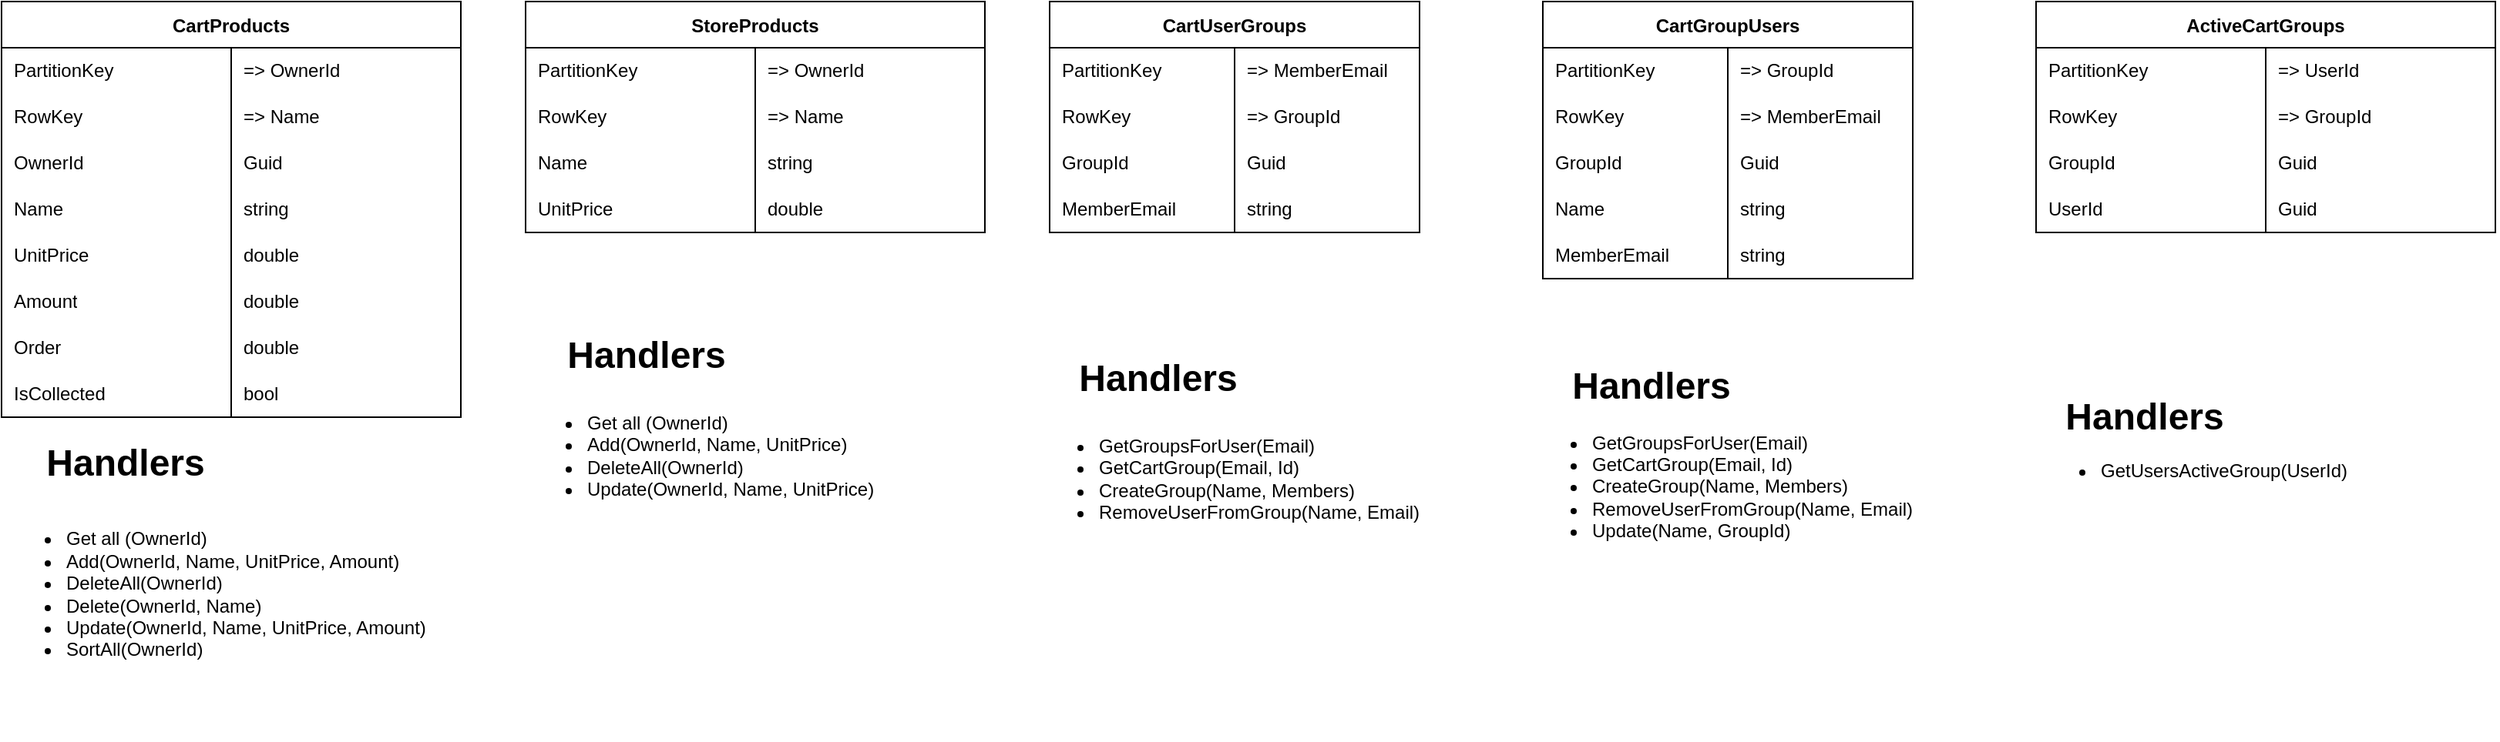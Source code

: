 <mxfile>
    <diagram id="Wj9RqVNcXVu28N-AGKkF" name="Page-1">
        <mxGraphModel dx="1179" dy="667" grid="1" gridSize="10" guides="1" tooltips="1" connect="1" arrows="1" fold="1" page="1" pageScale="1" pageWidth="55500" pageHeight="55500" math="0" shadow="0">
            <root>
                <mxCell id="0"/>
                <mxCell id="1" parent="0"/>
                <mxCell id="58" value="&lt;ul&gt;&lt;li&gt;&lt;span style=&quot;background-color: initial;&quot;&gt;Get all (OwnerId)&amp;nbsp;&lt;/span&gt;&lt;/li&gt;&lt;li&gt;&lt;span style=&quot;background-color: initial;&quot;&gt;Add(OwnerId, Name, UnitPrice)&lt;/span&gt;&lt;br&gt;&lt;/li&gt;&lt;li&gt;DeleteAll(OwnerId)&lt;/li&gt;&lt;li&gt;Update(OwnerId, Name, UnitPrice)&lt;/li&gt;&lt;/ul&gt;" style="text;strokeColor=none;fillColor=none;html=1;whiteSpace=wrap;verticalAlign=middle;overflow=hidden;" vertex="1" parent="1">
                    <mxGeometry x="378" y="240" width="300" height="190" as="geometry"/>
                </mxCell>
                <mxCell id="2" value="CartProducts" style="shape=table;startSize=30;container=1;collapsible=0;childLayout=tableLayout;fixedRows=1;rowLines=0;fontStyle=1;" vertex="1" parent="1">
                    <mxGeometry x="40" y="40" width="298" height="270" as="geometry"/>
                </mxCell>
                <mxCell id="3" value="" style="shape=tableRow;horizontal=0;startSize=0;swimlaneHead=0;swimlaneBody=0;top=0;left=0;bottom=0;right=0;collapsible=0;dropTarget=0;fillColor=none;points=[[0,0.5],[1,0.5]];portConstraint=eastwest;" vertex="1" parent="2">
                    <mxGeometry y="30" width="298" height="30" as="geometry"/>
                </mxCell>
                <mxCell id="5" value="&lt;span style=&quot;text-align: center;&quot;&gt;PartitionKey&lt;/span&gt;" style="shape=partialRectangle;html=1;whiteSpace=wrap;connectable=0;fillColor=none;top=0;left=0;bottom=0;right=0;align=left;spacingLeft=6;overflow=hidden;" vertex="1" parent="3">
                    <mxGeometry width="149" height="30" as="geometry">
                        <mxRectangle width="149" height="30" as="alternateBounds"/>
                    </mxGeometry>
                </mxCell>
                <mxCell id="21" value="=&amp;gt; OwnerId" style="shape=partialRectangle;html=1;whiteSpace=wrap;connectable=0;fillColor=none;top=0;left=0;bottom=0;right=0;align=left;spacingLeft=6;overflow=hidden;" vertex="1" parent="3">
                    <mxGeometry x="149" width="149" height="30" as="geometry">
                        <mxRectangle width="149" height="30" as="alternateBounds"/>
                    </mxGeometry>
                </mxCell>
                <mxCell id="6" value="" style="shape=tableRow;horizontal=0;startSize=0;swimlaneHead=0;swimlaneBody=0;top=0;left=0;bottom=0;right=0;collapsible=0;dropTarget=0;fillColor=none;points=[[0,0.5],[1,0.5]];portConstraint=eastwest;" vertex="1" parent="2">
                    <mxGeometry y="60" width="298" height="30" as="geometry"/>
                </mxCell>
                <mxCell id="8" value="RowKey" style="shape=partialRectangle;html=1;whiteSpace=wrap;connectable=0;fillColor=none;top=0;left=0;bottom=0;right=0;align=left;spacingLeft=6;overflow=hidden;" vertex="1" parent="6">
                    <mxGeometry width="149" height="30" as="geometry">
                        <mxRectangle width="149" height="30" as="alternateBounds"/>
                    </mxGeometry>
                </mxCell>
                <mxCell id="22" value="=&amp;gt; Name" style="shape=partialRectangle;html=1;whiteSpace=wrap;connectable=0;fillColor=none;top=0;left=0;bottom=0;right=0;align=left;spacingLeft=6;overflow=hidden;" vertex="1" parent="6">
                    <mxGeometry x="149" width="149" height="30" as="geometry">
                        <mxRectangle width="149" height="30" as="alternateBounds"/>
                    </mxGeometry>
                </mxCell>
                <mxCell id="102" style="shape=tableRow;horizontal=0;startSize=0;swimlaneHead=0;swimlaneBody=0;top=0;left=0;bottom=0;right=0;collapsible=0;dropTarget=0;fillColor=none;points=[[0,0.5],[1,0.5]];portConstraint=eastwest;" vertex="1" parent="2">
                    <mxGeometry y="90" width="298" height="30" as="geometry"/>
                </mxCell>
                <mxCell id="103" value="OwnerId" style="shape=partialRectangle;html=1;whiteSpace=wrap;connectable=0;fillColor=none;top=0;left=0;bottom=0;right=0;align=left;spacingLeft=6;overflow=hidden;" vertex="1" parent="102">
                    <mxGeometry width="149" height="30" as="geometry">
                        <mxRectangle width="149" height="30" as="alternateBounds"/>
                    </mxGeometry>
                </mxCell>
                <mxCell id="104" value="Guid" style="shape=partialRectangle;html=1;whiteSpace=wrap;connectable=0;fillColor=none;top=0;left=0;bottom=0;right=0;align=left;spacingLeft=6;overflow=hidden;" vertex="1" parent="102">
                    <mxGeometry x="149" width="149" height="30" as="geometry">
                        <mxRectangle width="149" height="30" as="alternateBounds"/>
                    </mxGeometry>
                </mxCell>
                <mxCell id="9" value="" style="shape=tableRow;horizontal=0;startSize=0;swimlaneHead=0;swimlaneBody=0;top=0;left=0;bottom=0;right=0;collapsible=0;dropTarget=0;fillColor=none;points=[[0,0.5],[1,0.5]];portConstraint=eastwest;" vertex="1" parent="2">
                    <mxGeometry y="120" width="298" height="30" as="geometry"/>
                </mxCell>
                <mxCell id="11" value="Name" style="shape=partialRectangle;html=1;whiteSpace=wrap;connectable=0;fillColor=none;top=0;left=0;bottom=0;right=0;align=left;spacingLeft=6;overflow=hidden;" vertex="1" parent="9">
                    <mxGeometry width="149" height="30" as="geometry">
                        <mxRectangle width="149" height="30" as="alternateBounds"/>
                    </mxGeometry>
                </mxCell>
                <mxCell id="23" value="string" style="shape=partialRectangle;html=1;whiteSpace=wrap;connectable=0;fillColor=none;top=0;left=0;bottom=0;right=0;align=left;spacingLeft=6;overflow=hidden;" vertex="1" parent="9">
                    <mxGeometry x="149" width="149" height="30" as="geometry">
                        <mxRectangle width="149" height="30" as="alternateBounds"/>
                    </mxGeometry>
                </mxCell>
                <mxCell id="12" style="shape=tableRow;horizontal=0;startSize=0;swimlaneHead=0;swimlaneBody=0;top=0;left=0;bottom=0;right=0;collapsible=0;dropTarget=0;fillColor=none;points=[[0,0.5],[1,0.5]];portConstraint=eastwest;" vertex="1" parent="2">
                    <mxGeometry y="150" width="298" height="30" as="geometry"/>
                </mxCell>
                <mxCell id="14" value="UnitPrice" style="shape=partialRectangle;html=1;whiteSpace=wrap;connectable=0;fillColor=none;top=0;left=0;bottom=0;right=0;align=left;spacingLeft=6;overflow=hidden;" vertex="1" parent="12">
                    <mxGeometry width="149" height="30" as="geometry">
                        <mxRectangle width="149" height="30" as="alternateBounds"/>
                    </mxGeometry>
                </mxCell>
                <mxCell id="24" value="double&lt;span style=&quot;white-space: pre;&quot;&gt;&#9;&lt;/span&gt;" style="shape=partialRectangle;html=1;whiteSpace=wrap;connectable=0;fillColor=none;top=0;left=0;bottom=0;right=0;align=left;spacingLeft=6;overflow=hidden;" vertex="1" parent="12">
                    <mxGeometry x="149" width="149" height="30" as="geometry">
                        <mxRectangle width="149" height="30" as="alternateBounds"/>
                    </mxGeometry>
                </mxCell>
                <mxCell id="18" style="shape=tableRow;horizontal=0;startSize=0;swimlaneHead=0;swimlaneBody=0;top=0;left=0;bottom=0;right=0;collapsible=0;dropTarget=0;fillColor=none;points=[[0,0.5],[1,0.5]];portConstraint=eastwest;" vertex="1" parent="2">
                    <mxGeometry y="180" width="298" height="30" as="geometry"/>
                </mxCell>
                <mxCell id="20" value="Amount" style="shape=partialRectangle;html=1;whiteSpace=wrap;connectable=0;fillColor=none;top=0;left=0;bottom=0;right=0;align=left;spacingLeft=6;overflow=hidden;" vertex="1" parent="18">
                    <mxGeometry width="149" height="30" as="geometry">
                        <mxRectangle width="149" height="30" as="alternateBounds"/>
                    </mxGeometry>
                </mxCell>
                <mxCell id="25" value="double" style="shape=partialRectangle;html=1;whiteSpace=wrap;connectable=0;fillColor=none;top=0;left=0;bottom=0;right=0;align=left;spacingLeft=6;overflow=hidden;" vertex="1" parent="18">
                    <mxGeometry x="149" width="149" height="30" as="geometry">
                        <mxRectangle width="149" height="30" as="alternateBounds"/>
                    </mxGeometry>
                </mxCell>
                <mxCell id="15" style="shape=tableRow;horizontal=0;startSize=0;swimlaneHead=0;swimlaneBody=0;top=0;left=0;bottom=0;right=0;collapsible=0;dropTarget=0;fillColor=none;points=[[0,0.5],[1,0.5]];portConstraint=eastwest;" vertex="1" parent="2">
                    <mxGeometry y="210" width="298" height="30" as="geometry"/>
                </mxCell>
                <mxCell id="17" value="Order" style="shape=partialRectangle;html=1;whiteSpace=wrap;connectable=0;fillColor=none;top=0;left=0;bottom=0;right=0;align=left;spacingLeft=6;overflow=hidden;" vertex="1" parent="15">
                    <mxGeometry width="149" height="30" as="geometry">
                        <mxRectangle width="149" height="30" as="alternateBounds"/>
                    </mxGeometry>
                </mxCell>
                <mxCell id="26" value="double" style="shape=partialRectangle;html=1;whiteSpace=wrap;connectable=0;fillColor=none;top=0;left=0;bottom=0;right=0;align=left;spacingLeft=6;overflow=hidden;" vertex="1" parent="15">
                    <mxGeometry x="149" width="149" height="30" as="geometry">
                        <mxRectangle width="149" height="30" as="alternateBounds"/>
                    </mxGeometry>
                </mxCell>
                <mxCell id="29" style="shape=tableRow;horizontal=0;startSize=0;swimlaneHead=0;swimlaneBody=0;top=0;left=0;bottom=0;right=0;collapsible=0;dropTarget=0;fillColor=none;points=[[0,0.5],[1,0.5]];portConstraint=eastwest;" vertex="1" parent="2">
                    <mxGeometry y="240" width="298" height="30" as="geometry"/>
                </mxCell>
                <mxCell id="30" value="IsCollected" style="shape=partialRectangle;html=1;whiteSpace=wrap;connectable=0;fillColor=none;top=0;left=0;bottom=0;right=0;align=left;spacingLeft=6;overflow=hidden;" vertex="1" parent="29">
                    <mxGeometry width="149" height="30" as="geometry">
                        <mxRectangle width="149" height="30" as="alternateBounds"/>
                    </mxGeometry>
                </mxCell>
                <mxCell id="31" value="bool" style="shape=partialRectangle;html=1;whiteSpace=wrap;connectable=0;fillColor=none;top=0;left=0;bottom=0;right=0;align=left;spacingLeft=6;overflow=hidden;" vertex="1" parent="29">
                    <mxGeometry x="149" width="149" height="30" as="geometry">
                        <mxRectangle width="149" height="30" as="alternateBounds"/>
                    </mxGeometry>
                </mxCell>
                <mxCell id="34" value="" style="group" vertex="1" connectable="0" parent="1">
                    <mxGeometry x="40" y="320" width="300" height="200" as="geometry"/>
                </mxCell>
                <mxCell id="32" value="&lt;ul&gt;&lt;li&gt;&lt;span style=&quot;background-color: initial;&quot;&gt;Get all (OwnerId)&amp;nbsp;&lt;/span&gt;&lt;/li&gt;&lt;li&gt;&lt;span style=&quot;background-color: initial;&quot;&gt;Add(OwnerId, Name, UnitPrice, Amount)&lt;/span&gt;&lt;br&gt;&lt;/li&gt;&lt;li&gt;DeleteAll(OwnerId)&lt;/li&gt;&lt;li&gt;Delete(OwnerId, Name)&lt;/li&gt;&lt;li&gt;Update(OwnerId, Name, UnitPrice, Amount)&lt;/li&gt;&lt;li&gt;SortAll(OwnerId)&lt;/li&gt;&lt;/ul&gt;" style="text;strokeColor=none;fillColor=none;html=1;whiteSpace=wrap;verticalAlign=middle;overflow=hidden;" vertex="1" parent="34">
                    <mxGeometry y="10" width="300" height="190" as="geometry"/>
                </mxCell>
                <mxCell id="33" value="Handlers" style="text;strokeColor=none;fillColor=none;html=1;fontSize=24;fontStyle=1;verticalAlign=middle;align=center;" vertex="1" parent="34">
                    <mxGeometry x="20" width="120" height="40" as="geometry"/>
                </mxCell>
                <mxCell id="35" value="StoreProducts" style="shape=table;startSize=30;container=1;collapsible=0;childLayout=tableLayout;fixedRows=1;rowLines=0;fontStyle=1;" vertex="1" parent="1">
                    <mxGeometry x="380" y="40" width="298" height="150" as="geometry"/>
                </mxCell>
                <mxCell id="36" value="" style="shape=tableRow;horizontal=0;startSize=0;swimlaneHead=0;swimlaneBody=0;top=0;left=0;bottom=0;right=0;collapsible=0;dropTarget=0;fillColor=none;points=[[0,0.5],[1,0.5]];portConstraint=eastwest;" vertex="1" parent="35">
                    <mxGeometry y="30" width="298" height="30" as="geometry"/>
                </mxCell>
                <mxCell id="37" value="&lt;span style=&quot;text-align: center;&quot;&gt;PartitionKey&lt;/span&gt;" style="shape=partialRectangle;html=1;whiteSpace=wrap;connectable=0;fillColor=none;top=0;left=0;bottom=0;right=0;align=left;spacingLeft=6;overflow=hidden;" vertex="1" parent="36">
                    <mxGeometry width="149" height="30" as="geometry">
                        <mxRectangle width="149" height="30" as="alternateBounds"/>
                    </mxGeometry>
                </mxCell>
                <mxCell id="38" value="=&amp;gt; OwnerId" style="shape=partialRectangle;html=1;whiteSpace=wrap;connectable=0;fillColor=none;top=0;left=0;bottom=0;right=0;align=left;spacingLeft=6;overflow=hidden;" vertex="1" parent="36">
                    <mxGeometry x="149" width="149" height="30" as="geometry">
                        <mxRectangle width="149" height="30" as="alternateBounds"/>
                    </mxGeometry>
                </mxCell>
                <mxCell id="39" value="" style="shape=tableRow;horizontal=0;startSize=0;swimlaneHead=0;swimlaneBody=0;top=0;left=0;bottom=0;right=0;collapsible=0;dropTarget=0;fillColor=none;points=[[0,0.5],[1,0.5]];portConstraint=eastwest;" vertex="1" parent="35">
                    <mxGeometry y="60" width="298" height="30" as="geometry"/>
                </mxCell>
                <mxCell id="40" value="RowKey" style="shape=partialRectangle;html=1;whiteSpace=wrap;connectable=0;fillColor=none;top=0;left=0;bottom=0;right=0;align=left;spacingLeft=6;overflow=hidden;" vertex="1" parent="39">
                    <mxGeometry width="149" height="30" as="geometry">
                        <mxRectangle width="149" height="30" as="alternateBounds"/>
                    </mxGeometry>
                </mxCell>
                <mxCell id="41" value="=&amp;gt; Name" style="shape=partialRectangle;html=1;whiteSpace=wrap;connectable=0;fillColor=none;top=0;left=0;bottom=0;right=0;align=left;spacingLeft=6;overflow=hidden;" vertex="1" parent="39">
                    <mxGeometry x="149" width="149" height="30" as="geometry">
                        <mxRectangle width="149" height="30" as="alternateBounds"/>
                    </mxGeometry>
                </mxCell>
                <mxCell id="42" value="" style="shape=tableRow;horizontal=0;startSize=0;swimlaneHead=0;swimlaneBody=0;top=0;left=0;bottom=0;right=0;collapsible=0;dropTarget=0;fillColor=none;points=[[0,0.5],[1,0.5]];portConstraint=eastwest;" vertex="1" parent="35">
                    <mxGeometry y="90" width="298" height="30" as="geometry"/>
                </mxCell>
                <mxCell id="43" value="Name" style="shape=partialRectangle;html=1;whiteSpace=wrap;connectable=0;fillColor=none;top=0;left=0;bottom=0;right=0;align=left;spacingLeft=6;overflow=hidden;" vertex="1" parent="42">
                    <mxGeometry width="149" height="30" as="geometry">
                        <mxRectangle width="149" height="30" as="alternateBounds"/>
                    </mxGeometry>
                </mxCell>
                <mxCell id="44" value="string" style="shape=partialRectangle;html=1;whiteSpace=wrap;connectable=0;fillColor=none;top=0;left=0;bottom=0;right=0;align=left;spacingLeft=6;overflow=hidden;" vertex="1" parent="42">
                    <mxGeometry x="149" width="149" height="30" as="geometry">
                        <mxRectangle width="149" height="30" as="alternateBounds"/>
                    </mxGeometry>
                </mxCell>
                <mxCell id="45" style="shape=tableRow;horizontal=0;startSize=0;swimlaneHead=0;swimlaneBody=0;top=0;left=0;bottom=0;right=0;collapsible=0;dropTarget=0;fillColor=none;points=[[0,0.5],[1,0.5]];portConstraint=eastwest;" vertex="1" parent="35">
                    <mxGeometry y="120" width="298" height="30" as="geometry"/>
                </mxCell>
                <mxCell id="46" value="UnitPrice" style="shape=partialRectangle;html=1;whiteSpace=wrap;connectable=0;fillColor=none;top=0;left=0;bottom=0;right=0;align=left;spacingLeft=6;overflow=hidden;" vertex="1" parent="45">
                    <mxGeometry width="149" height="30" as="geometry">
                        <mxRectangle width="149" height="30" as="alternateBounds"/>
                    </mxGeometry>
                </mxCell>
                <mxCell id="47" value="double&lt;span style=&quot;white-space: pre;&quot;&gt;&#9;&lt;/span&gt;" style="shape=partialRectangle;html=1;whiteSpace=wrap;connectable=0;fillColor=none;top=0;left=0;bottom=0;right=0;align=left;spacingLeft=6;overflow=hidden;" vertex="1" parent="45">
                    <mxGeometry x="149" width="149" height="30" as="geometry">
                        <mxRectangle width="149" height="30" as="alternateBounds"/>
                    </mxGeometry>
                </mxCell>
                <mxCell id="57" value="" style="group" vertex="1" connectable="0" parent="1">
                    <mxGeometry x="378" y="250" width="300" height="200" as="geometry"/>
                </mxCell>
                <mxCell id="59" value="Handlers" style="text;strokeColor=none;fillColor=none;html=1;fontSize=24;fontStyle=1;verticalAlign=middle;align=center;" vertex="1" parent="57">
                    <mxGeometry x="20" width="120" height="40" as="geometry"/>
                </mxCell>
                <mxCell id="60" value="CartUserGroups" style="shape=table;startSize=30;container=1;collapsible=0;childLayout=tableLayout;fixedRows=1;rowLines=0;fontStyle=1;" vertex="1" parent="1">
                    <mxGeometry x="720" y="40" width="240" height="150" as="geometry"/>
                </mxCell>
                <mxCell id="61" value="" style="shape=tableRow;horizontal=0;startSize=0;swimlaneHead=0;swimlaneBody=0;top=0;left=0;bottom=0;right=0;collapsible=0;dropTarget=0;fillColor=none;points=[[0,0.5],[1,0.5]];portConstraint=eastwest;" vertex="1" parent="60">
                    <mxGeometry y="30" width="240" height="30" as="geometry"/>
                </mxCell>
                <mxCell id="62" value="&lt;span style=&quot;text-align: center;&quot;&gt;PartitionKey&lt;/span&gt;" style="shape=partialRectangle;html=1;whiteSpace=wrap;connectable=0;fillColor=none;top=0;left=0;bottom=0;right=0;align=left;spacingLeft=6;overflow=hidden;" vertex="1" parent="61">
                    <mxGeometry width="120" height="30" as="geometry">
                        <mxRectangle width="120" height="30" as="alternateBounds"/>
                    </mxGeometry>
                </mxCell>
                <mxCell id="63" value="=&amp;gt; MemberEmail" style="shape=partialRectangle;html=1;whiteSpace=wrap;connectable=0;fillColor=none;top=0;left=0;bottom=0;right=0;align=left;spacingLeft=6;overflow=hidden;" vertex="1" parent="61">
                    <mxGeometry x="120" width="120" height="30" as="geometry">
                        <mxRectangle width="120" height="30" as="alternateBounds"/>
                    </mxGeometry>
                </mxCell>
                <mxCell id="64" value="" style="shape=tableRow;horizontal=0;startSize=0;swimlaneHead=0;swimlaneBody=0;top=0;left=0;bottom=0;right=0;collapsible=0;dropTarget=0;fillColor=none;points=[[0,0.5],[1,0.5]];portConstraint=eastwest;" vertex="1" parent="60">
                    <mxGeometry y="60" width="240" height="30" as="geometry"/>
                </mxCell>
                <mxCell id="65" value="RowKey" style="shape=partialRectangle;html=1;whiteSpace=wrap;connectable=0;fillColor=none;top=0;left=0;bottom=0;right=0;align=left;spacingLeft=6;overflow=hidden;" vertex="1" parent="64">
                    <mxGeometry width="120" height="30" as="geometry">
                        <mxRectangle width="120" height="30" as="alternateBounds"/>
                    </mxGeometry>
                </mxCell>
                <mxCell id="66" value="=&amp;gt; GroupId" style="shape=partialRectangle;html=1;whiteSpace=wrap;connectable=0;fillColor=none;top=0;left=0;bottom=0;right=0;align=left;spacingLeft=6;overflow=hidden;" vertex="1" parent="64">
                    <mxGeometry x="120" width="120" height="30" as="geometry">
                        <mxRectangle width="120" height="30" as="alternateBounds"/>
                    </mxGeometry>
                </mxCell>
                <mxCell id="96" style="shape=tableRow;horizontal=0;startSize=0;swimlaneHead=0;swimlaneBody=0;top=0;left=0;bottom=0;right=0;collapsible=0;dropTarget=0;fillColor=none;points=[[0,0.5],[1,0.5]];portConstraint=eastwest;" vertex="1" parent="60">
                    <mxGeometry y="90" width="240" height="30" as="geometry"/>
                </mxCell>
                <mxCell id="97" value="GroupId" style="shape=partialRectangle;html=1;whiteSpace=wrap;connectable=0;fillColor=none;top=0;left=0;bottom=0;right=0;align=left;spacingLeft=6;overflow=hidden;" vertex="1" parent="96">
                    <mxGeometry width="120" height="30" as="geometry">
                        <mxRectangle width="120" height="30" as="alternateBounds"/>
                    </mxGeometry>
                </mxCell>
                <mxCell id="98" value="Guid" style="shape=partialRectangle;html=1;whiteSpace=wrap;connectable=0;fillColor=none;top=0;left=0;bottom=0;right=0;align=left;spacingLeft=6;overflow=hidden;" vertex="1" parent="96">
                    <mxGeometry x="120" width="120" height="30" as="geometry">
                        <mxRectangle width="120" height="30" as="alternateBounds"/>
                    </mxGeometry>
                </mxCell>
                <mxCell id="70" style="shape=tableRow;horizontal=0;startSize=0;swimlaneHead=0;swimlaneBody=0;top=0;left=0;bottom=0;right=0;collapsible=0;dropTarget=0;fillColor=none;points=[[0,0.5],[1,0.5]];portConstraint=eastwest;" vertex="1" parent="60">
                    <mxGeometry y="120" width="240" height="30" as="geometry"/>
                </mxCell>
                <mxCell id="71" value="MemberEmail" style="shape=partialRectangle;html=1;whiteSpace=wrap;connectable=0;fillColor=none;top=0;left=0;bottom=0;right=0;align=left;spacingLeft=6;overflow=hidden;" vertex="1" parent="70">
                    <mxGeometry width="120" height="30" as="geometry">
                        <mxRectangle width="120" height="30" as="alternateBounds"/>
                    </mxGeometry>
                </mxCell>
                <mxCell id="72" value="string" style="shape=partialRectangle;html=1;whiteSpace=wrap;connectable=0;fillColor=none;top=0;left=0;bottom=0;right=0;align=left;spacingLeft=6;overflow=hidden;" vertex="1" parent="70">
                    <mxGeometry x="120" width="120" height="30" as="geometry">
                        <mxRectangle width="120" height="30" as="alternateBounds"/>
                    </mxGeometry>
                </mxCell>
                <mxCell id="75" value="&lt;ul&gt;&lt;li&gt;&lt;span style=&quot;background-color: initial;&quot;&gt;GetGroupsForUser(Email)&amp;nbsp;&lt;/span&gt;&lt;/li&gt;&lt;li&gt;&lt;span style=&quot;background-color: initial;&quot;&gt;GetCartGroup(Email, Id)&lt;/span&gt;&lt;/li&gt;&lt;li&gt;&lt;span style=&quot;background-color: initial;&quot;&gt;CreateGroup(Name, Members)&lt;/span&gt;&lt;br&gt;&lt;/li&gt;&lt;li&gt;RemoveUserFromGroup(Name, Email)&lt;/li&gt;&lt;/ul&gt;" style="text;strokeColor=none;fillColor=none;html=1;whiteSpace=wrap;verticalAlign=middle;overflow=hidden;" vertex="1" parent="1">
                    <mxGeometry x="710" y="255" width="300" height="190" as="geometry"/>
                </mxCell>
                <mxCell id="76" value="Handlers" style="text;strokeColor=none;fillColor=none;html=1;fontSize=24;fontStyle=1;verticalAlign=middle;align=center;" vertex="1" parent="1">
                    <mxGeometry x="730" y="265" width="120" height="40" as="geometry"/>
                </mxCell>
                <mxCell id="77" value="ActiveCartGroups" style="shape=table;startSize=30;container=1;collapsible=0;childLayout=tableLayout;fixedRows=1;rowLines=0;fontStyle=1;" vertex="1" parent="1">
                    <mxGeometry x="1360" y="40" width="298" height="150" as="geometry"/>
                </mxCell>
                <mxCell id="78" value="" style="shape=tableRow;horizontal=0;startSize=0;swimlaneHead=0;swimlaneBody=0;top=0;left=0;bottom=0;right=0;collapsible=0;dropTarget=0;fillColor=none;points=[[0,0.5],[1,0.5]];portConstraint=eastwest;" vertex="1" parent="77">
                    <mxGeometry y="30" width="298" height="30" as="geometry"/>
                </mxCell>
                <mxCell id="79" value="&lt;span style=&quot;text-align: center;&quot;&gt;PartitionKey&lt;/span&gt;" style="shape=partialRectangle;html=1;whiteSpace=wrap;connectable=0;fillColor=none;top=0;left=0;bottom=0;right=0;align=left;spacingLeft=6;overflow=hidden;" vertex="1" parent="78">
                    <mxGeometry width="149" height="30" as="geometry">
                        <mxRectangle width="149" height="30" as="alternateBounds"/>
                    </mxGeometry>
                </mxCell>
                <mxCell id="80" value="=&amp;gt; UserId" style="shape=partialRectangle;html=1;whiteSpace=wrap;connectable=0;fillColor=none;top=0;left=0;bottom=0;right=0;align=left;spacingLeft=6;overflow=hidden;" vertex="1" parent="78">
                    <mxGeometry x="149" width="149" height="30" as="geometry">
                        <mxRectangle width="149" height="30" as="alternateBounds"/>
                    </mxGeometry>
                </mxCell>
                <mxCell id="81" value="" style="shape=tableRow;horizontal=0;startSize=0;swimlaneHead=0;swimlaneBody=0;top=0;left=0;bottom=0;right=0;collapsible=0;dropTarget=0;fillColor=none;points=[[0,0.5],[1,0.5]];portConstraint=eastwest;" vertex="1" parent="77">
                    <mxGeometry y="60" width="298" height="30" as="geometry"/>
                </mxCell>
                <mxCell id="82" value="RowKey" style="shape=partialRectangle;html=1;whiteSpace=wrap;connectable=0;fillColor=none;top=0;left=0;bottom=0;right=0;align=left;spacingLeft=6;overflow=hidden;" vertex="1" parent="81">
                    <mxGeometry width="149" height="30" as="geometry">
                        <mxRectangle width="149" height="30" as="alternateBounds"/>
                    </mxGeometry>
                </mxCell>
                <mxCell id="83" value="=&amp;gt; GroupId" style="shape=partialRectangle;html=1;whiteSpace=wrap;connectable=0;fillColor=none;top=0;left=0;bottom=0;right=0;align=left;spacingLeft=6;overflow=hidden;" vertex="1" parent="81">
                    <mxGeometry x="149" width="149" height="30" as="geometry">
                        <mxRectangle width="149" height="30" as="alternateBounds"/>
                    </mxGeometry>
                </mxCell>
                <mxCell id="99" style="shape=tableRow;horizontal=0;startSize=0;swimlaneHead=0;swimlaneBody=0;top=0;left=0;bottom=0;right=0;collapsible=0;dropTarget=0;fillColor=none;points=[[0,0.5],[1,0.5]];portConstraint=eastwest;" vertex="1" parent="77">
                    <mxGeometry y="90" width="298" height="30" as="geometry"/>
                </mxCell>
                <mxCell id="100" value="GroupId" style="shape=partialRectangle;html=1;whiteSpace=wrap;connectable=0;fillColor=none;top=0;left=0;bottom=0;right=0;align=left;spacingLeft=6;overflow=hidden;" vertex="1" parent="99">
                    <mxGeometry width="149" height="30" as="geometry">
                        <mxRectangle width="149" height="30" as="alternateBounds"/>
                    </mxGeometry>
                </mxCell>
                <mxCell id="101" value="Guid" style="shape=partialRectangle;html=1;whiteSpace=wrap;connectable=0;fillColor=none;top=0;left=0;bottom=0;right=0;align=left;spacingLeft=6;overflow=hidden;" vertex="1" parent="99">
                    <mxGeometry x="149" width="149" height="30" as="geometry">
                        <mxRectangle width="149" height="30" as="alternateBounds"/>
                    </mxGeometry>
                </mxCell>
                <mxCell id="87" style="shape=tableRow;horizontal=0;startSize=0;swimlaneHead=0;swimlaneBody=0;top=0;left=0;bottom=0;right=0;collapsible=0;dropTarget=0;fillColor=none;points=[[0,0.5],[1,0.5]];portConstraint=eastwest;" vertex="1" parent="77">
                    <mxGeometry y="120" width="298" height="30" as="geometry"/>
                </mxCell>
                <mxCell id="88" value="UserId" style="shape=partialRectangle;html=1;whiteSpace=wrap;connectable=0;fillColor=none;top=0;left=0;bottom=0;right=0;align=left;spacingLeft=6;overflow=hidden;" vertex="1" parent="87">
                    <mxGeometry width="149" height="30" as="geometry">
                        <mxRectangle width="149" height="30" as="alternateBounds"/>
                    </mxGeometry>
                </mxCell>
                <mxCell id="89" value="Guid" style="shape=partialRectangle;html=1;whiteSpace=wrap;connectable=0;fillColor=none;top=0;left=0;bottom=0;right=0;align=left;spacingLeft=6;overflow=hidden;" vertex="1" parent="87">
                    <mxGeometry x="149" width="149" height="30" as="geometry">
                        <mxRectangle width="149" height="30" as="alternateBounds"/>
                    </mxGeometry>
                </mxCell>
                <mxCell id="105" value="&lt;ul&gt;&lt;li&gt;GetUsersActiveGroup(UserId)&lt;/li&gt;&lt;/ul&gt;" style="text;strokeColor=none;fillColor=none;html=1;whiteSpace=wrap;verticalAlign=middle;overflow=hidden;" vertex="1" parent="1">
                    <mxGeometry x="1360" y="290" width="300" height="110" as="geometry"/>
                </mxCell>
                <mxCell id="106" value="Handlers" style="text;strokeColor=none;fillColor=none;html=1;fontSize=24;fontStyle=1;verticalAlign=middle;align=center;" vertex="1" parent="1">
                    <mxGeometry x="1370" y="290" width="120" height="40" as="geometry"/>
                </mxCell>
                <mxCell id="110" value="CartGroupUsers" style="shape=table;startSize=30;container=1;collapsible=0;childLayout=tableLayout;fixedRows=1;rowLines=0;fontStyle=1;" vertex="1" parent="1">
                    <mxGeometry x="1040" y="40" width="240" height="180" as="geometry"/>
                </mxCell>
                <mxCell id="111" value="" style="shape=tableRow;horizontal=0;startSize=0;swimlaneHead=0;swimlaneBody=0;top=0;left=0;bottom=0;right=0;collapsible=0;dropTarget=0;fillColor=none;points=[[0,0.5],[1,0.5]];portConstraint=eastwest;" vertex="1" parent="110">
                    <mxGeometry y="30" width="240" height="30" as="geometry"/>
                </mxCell>
                <mxCell id="112" value="&lt;span style=&quot;text-align: center;&quot;&gt;PartitionKey&lt;/span&gt;" style="shape=partialRectangle;html=1;whiteSpace=wrap;connectable=0;fillColor=none;top=0;left=0;bottom=0;right=0;align=left;spacingLeft=6;overflow=hidden;" vertex="1" parent="111">
                    <mxGeometry width="120" height="30" as="geometry">
                        <mxRectangle width="120" height="30" as="alternateBounds"/>
                    </mxGeometry>
                </mxCell>
                <mxCell id="113" value="=&amp;gt; GroupId" style="shape=partialRectangle;html=1;whiteSpace=wrap;connectable=0;fillColor=none;top=0;left=0;bottom=0;right=0;align=left;spacingLeft=6;overflow=hidden;" vertex="1" parent="111">
                    <mxGeometry x="120" width="120" height="30" as="geometry">
                        <mxRectangle width="120" height="30" as="alternateBounds"/>
                    </mxGeometry>
                </mxCell>
                <mxCell id="114" value="" style="shape=tableRow;horizontal=0;startSize=0;swimlaneHead=0;swimlaneBody=0;top=0;left=0;bottom=0;right=0;collapsible=0;dropTarget=0;fillColor=none;points=[[0,0.5],[1,0.5]];portConstraint=eastwest;" vertex="1" parent="110">
                    <mxGeometry y="60" width="240" height="30" as="geometry"/>
                </mxCell>
                <mxCell id="115" value="RowKey" style="shape=partialRectangle;html=1;whiteSpace=wrap;connectable=0;fillColor=none;top=0;left=0;bottom=0;right=0;align=left;spacingLeft=6;overflow=hidden;" vertex="1" parent="114">
                    <mxGeometry width="120" height="30" as="geometry">
                        <mxRectangle width="120" height="30" as="alternateBounds"/>
                    </mxGeometry>
                </mxCell>
                <mxCell id="116" value="=&amp;gt; MemberEmail" style="shape=partialRectangle;html=1;whiteSpace=wrap;connectable=0;fillColor=none;top=0;left=0;bottom=0;right=0;align=left;spacingLeft=6;overflow=hidden;" vertex="1" parent="114">
                    <mxGeometry x="120" width="120" height="30" as="geometry">
                        <mxRectangle width="120" height="30" as="alternateBounds"/>
                    </mxGeometry>
                </mxCell>
                <mxCell id="117" style="shape=tableRow;horizontal=0;startSize=0;swimlaneHead=0;swimlaneBody=0;top=0;left=0;bottom=0;right=0;collapsible=0;dropTarget=0;fillColor=none;points=[[0,0.5],[1,0.5]];portConstraint=eastwest;" vertex="1" parent="110">
                    <mxGeometry y="90" width="240" height="30" as="geometry"/>
                </mxCell>
                <mxCell id="118" value="GroupId" style="shape=partialRectangle;html=1;whiteSpace=wrap;connectable=0;fillColor=none;top=0;left=0;bottom=0;right=0;align=left;spacingLeft=6;overflow=hidden;" vertex="1" parent="117">
                    <mxGeometry width="120" height="30" as="geometry">
                        <mxRectangle width="120" height="30" as="alternateBounds"/>
                    </mxGeometry>
                </mxCell>
                <mxCell id="119" value="Guid" style="shape=partialRectangle;html=1;whiteSpace=wrap;connectable=0;fillColor=none;top=0;left=0;bottom=0;right=0;align=left;spacingLeft=6;overflow=hidden;" vertex="1" parent="117">
                    <mxGeometry x="120" width="120" height="30" as="geometry">
                        <mxRectangle width="120" height="30" as="alternateBounds"/>
                    </mxGeometry>
                </mxCell>
                <mxCell id="120" value="" style="shape=tableRow;horizontal=0;startSize=0;swimlaneHead=0;swimlaneBody=0;top=0;left=0;bottom=0;right=0;collapsible=0;dropTarget=0;fillColor=none;points=[[0,0.5],[1,0.5]];portConstraint=eastwest;" vertex="1" parent="110">
                    <mxGeometry y="120" width="240" height="30" as="geometry"/>
                </mxCell>
                <mxCell id="121" value="Name" style="shape=partialRectangle;html=1;whiteSpace=wrap;connectable=0;fillColor=none;top=0;left=0;bottom=0;right=0;align=left;spacingLeft=6;overflow=hidden;" vertex="1" parent="120">
                    <mxGeometry width="120" height="30" as="geometry">
                        <mxRectangle width="120" height="30" as="alternateBounds"/>
                    </mxGeometry>
                </mxCell>
                <mxCell id="122" value="string" style="shape=partialRectangle;html=1;whiteSpace=wrap;connectable=0;fillColor=none;top=0;left=0;bottom=0;right=0;align=left;spacingLeft=6;overflow=hidden;" vertex="1" parent="120">
                    <mxGeometry x="120" width="120" height="30" as="geometry">
                        <mxRectangle width="120" height="30" as="alternateBounds"/>
                    </mxGeometry>
                </mxCell>
                <mxCell id="123" style="shape=tableRow;horizontal=0;startSize=0;swimlaneHead=0;swimlaneBody=0;top=0;left=0;bottom=0;right=0;collapsible=0;dropTarget=0;fillColor=none;points=[[0,0.5],[1,0.5]];portConstraint=eastwest;" vertex="1" parent="110">
                    <mxGeometry y="150" width="240" height="30" as="geometry"/>
                </mxCell>
                <mxCell id="124" value="MemberEmail" style="shape=partialRectangle;html=1;whiteSpace=wrap;connectable=0;fillColor=none;top=0;left=0;bottom=0;right=0;align=left;spacingLeft=6;overflow=hidden;" vertex="1" parent="123">
                    <mxGeometry width="120" height="30" as="geometry">
                        <mxRectangle width="120" height="30" as="alternateBounds"/>
                    </mxGeometry>
                </mxCell>
                <mxCell id="125" value="string" style="shape=partialRectangle;html=1;whiteSpace=wrap;connectable=0;fillColor=none;top=0;left=0;bottom=0;right=0;align=left;spacingLeft=6;overflow=hidden;" vertex="1" parent="123">
                    <mxGeometry x="120" width="120" height="30" as="geometry">
                        <mxRectangle width="120" height="30" as="alternateBounds"/>
                    </mxGeometry>
                </mxCell>
                <mxCell id="126" value="&lt;ul&gt;&lt;li&gt;&lt;span style=&quot;background-color: initial;&quot;&gt;GetGroupsForUser(Email)&amp;nbsp;&lt;/span&gt;&lt;/li&gt;&lt;li&gt;&lt;span style=&quot;background-color: initial;&quot;&gt;GetCartGroup(Email, Id)&lt;/span&gt;&lt;/li&gt;&lt;li&gt;&lt;span style=&quot;background-color: initial;&quot;&gt;CreateGroup(Name, Members)&lt;/span&gt;&lt;br&gt;&lt;/li&gt;&lt;li&gt;RemoveUserFromGroup(Name, Email)&lt;/li&gt;&lt;li&gt;Update(Name, GroupId)&lt;/li&gt;&lt;/ul&gt;" style="text;strokeColor=none;fillColor=none;html=1;whiteSpace=wrap;verticalAlign=middle;overflow=hidden;" vertex="1" parent="1">
                    <mxGeometry x="1030" y="260" width="300" height="190" as="geometry"/>
                </mxCell>
                <mxCell id="127" value="Handlers" style="text;strokeColor=none;fillColor=none;html=1;fontSize=24;fontStyle=1;verticalAlign=middle;align=center;" vertex="1" parent="1">
                    <mxGeometry x="1050" y="270" width="120" height="40" as="geometry"/>
                </mxCell>
            </root>
        </mxGraphModel>
    </diagram>
</mxfile>